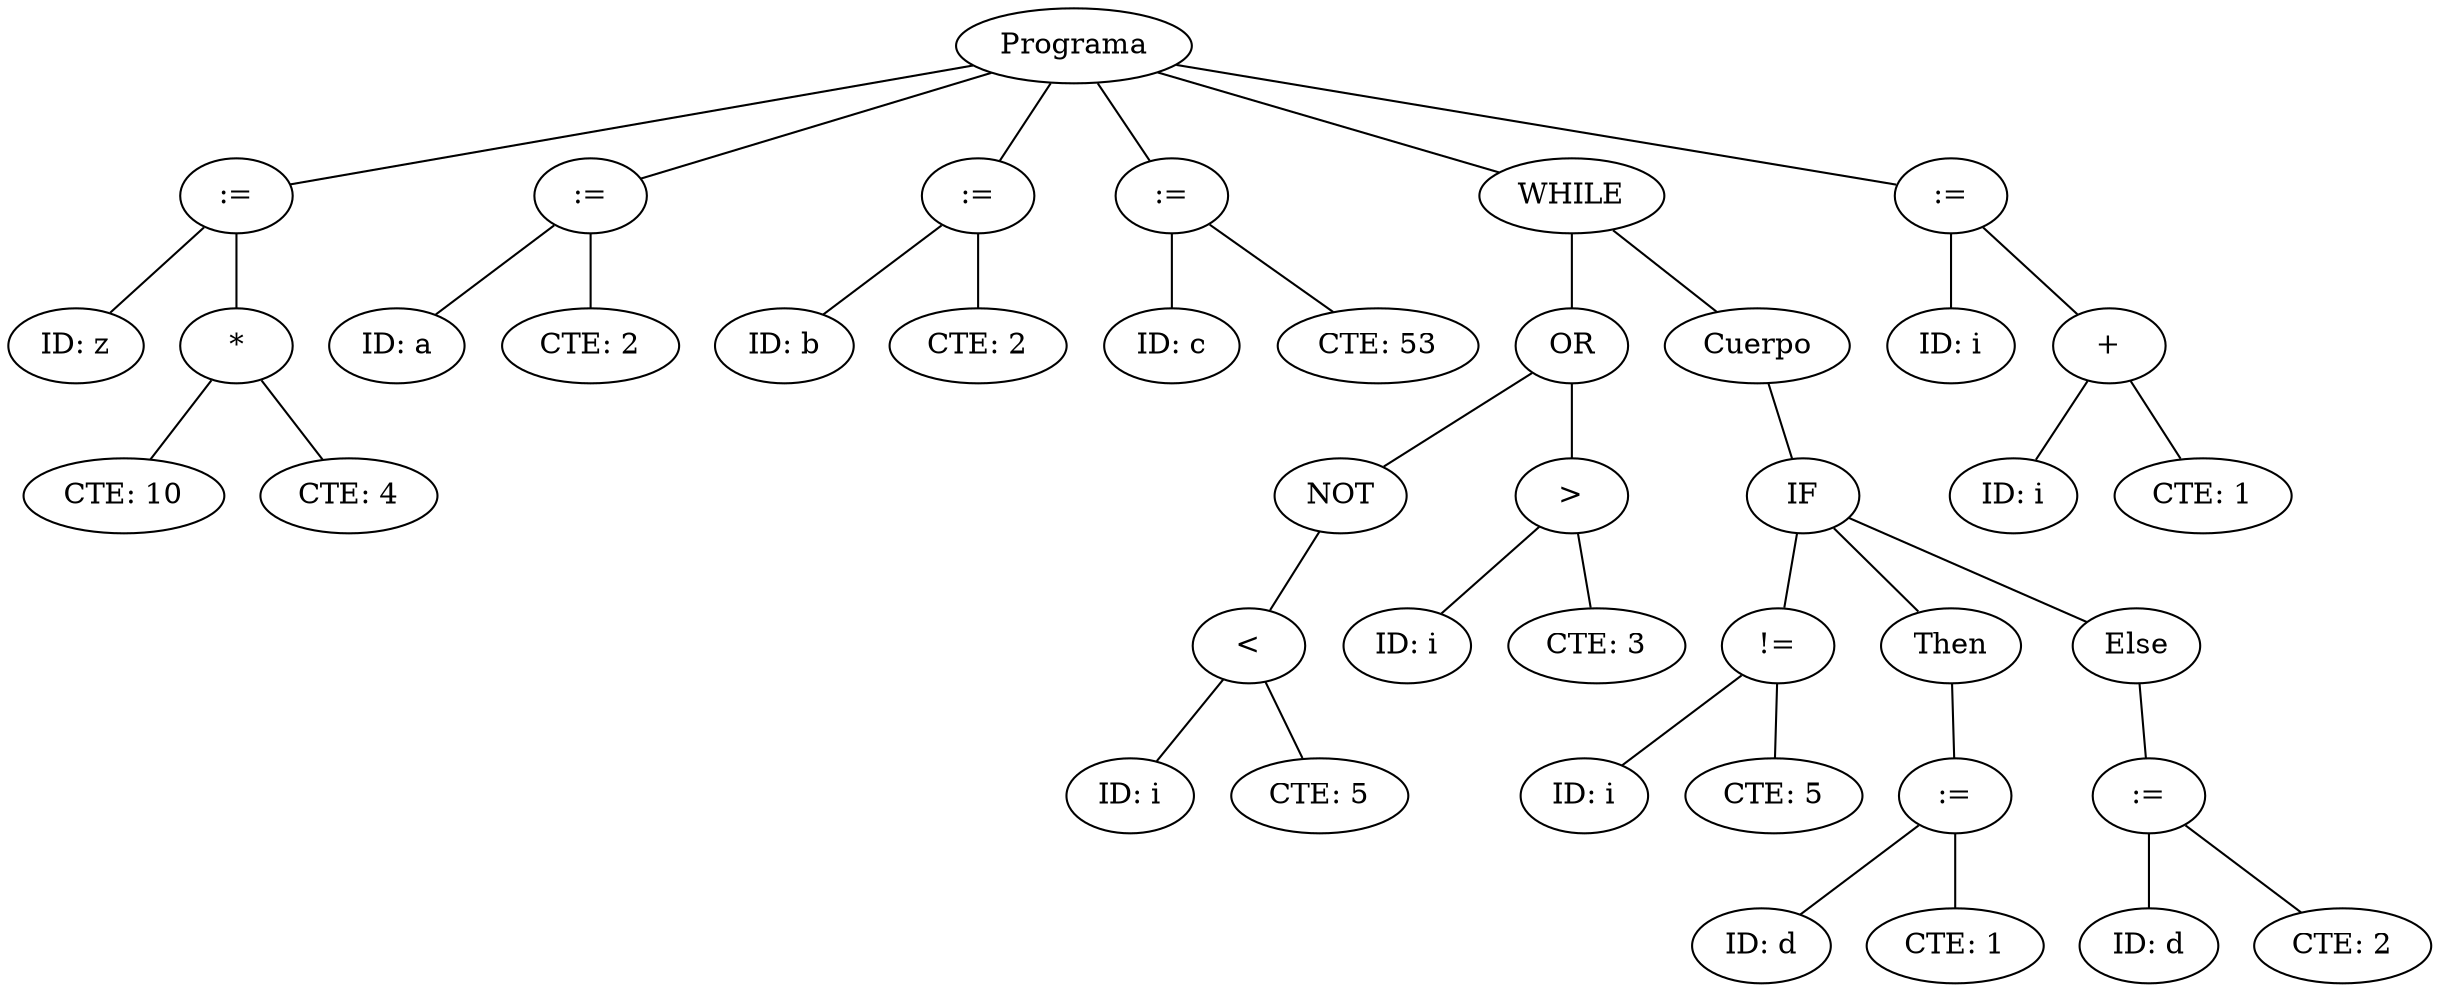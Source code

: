 graph G {nodo_programa [label="Programa"]
nodo_764977973 [label=":="]
nodo_programa -- nodo_764977973
nodo_885284298 [label="ID: z"]
nodo_764977973 -- nodo_885284298
nodo_1389133897 [label="*"]
nodo_764977973 -- nodo_1389133897
nodo_1534030866 [label="CTE: 10"]
nodo_1389133897 -- nodo_1534030866
nodo_664223387 [label="CTE: 4"]
nodo_1389133897 -- nodo_664223387
nodo_396873410 [label=":="]
nodo_programa -- nodo_396873410
nodo_1706234378 [label="ID: a"]
nodo_396873410 -- nodo_1706234378
nodo_1867750575 [label="CTE: 2"]
nodo_396873410 -- nodo_1867750575
nodo_2046562095 [label=":="]
nodo_programa -- nodo_2046562095
nodo_1342443276 [label="ID: b"]
nodo_2046562095 -- nodo_1342443276
nodo_769287236 [label="CTE: 2"]
nodo_2046562095 -- nodo_769287236
nodo_1587487668 [label=":="]
nodo_programa -- nodo_1587487668
nodo_1199823423 [label="ID: c"]
nodo_1587487668 -- nodo_1199823423
nodo_932172204 [label="CTE: 53"]
nodo_1587487668 -- nodo_932172204
nodo_1225358173 [label="WHILE"]
nodo_programa -- nodo_1225358173
nodo_1848402763 [label="OR"]
nodo_1225358173 -- nodo_1848402763
nodo_933699219 [label="NOT"]
nodo_1848402763 -- nodo_933699219
nodo_2121055098 [label="<"]
nodo_933699219 -- nodo_2121055098
nodo_2084435065 [label="ID: i"]
nodo_2121055098 -- nodo_2084435065
nodo_1896277646 [label="CTE: 5"]
nodo_2121055098 -- nodo_1896277646
nodo_2128227771 [label=">"]
nodo_1848402763 -- nodo_2128227771
nodo_1702297201 [label="ID: i"]
nodo_2128227771 -- nodo_1702297201
nodo_1996181658 [label="CTE: 3"]
nodo_2128227771 -- nodo_1996181658
nodo_806353501 [label="Cuerpo"]
nodo_1225358173 -- nodo_806353501
nodo_521645586 [label="IF"]
nodo_806353501 -- nodo_521645586
nodo_1296064247 [label="!="]
nodo_521645586 -- nodo_1296064247
nodo_1637070917 [label="ID: i"]
nodo_1296064247 -- nodo_1637070917
nodo_780237624 [label="CTE: 5"]
nodo_1296064247 -- nodo_780237624
nodo_205797316 [label="Then"]
nodo_521645586 -- nodo_205797316
nodo_1128032093 [label=":="]
nodo_205797316 -- nodo_1128032093
nodo_1066516207 [label="ID: d"]
nodo_1128032093 -- nodo_1066516207
nodo_443308702 [label="CTE: 1"]
nodo_1128032093 -- nodo_443308702
nodo_935044096 [label="Else"]
nodo_521645586 -- nodo_935044096
nodo_396180261 [label=":="]
nodo_935044096 -- nodo_396180261
nodo_625576447 [label="ID: d"]
nodo_396180261 -- nodo_625576447
nodo_1560911714 [label="CTE: 2"]
nodo_396180261 -- nodo_1560911714
nodo_939047783 [label=":="]
nodo_programa -- nodo_939047783
nodo_1237514926 [label="ID: i"]
nodo_939047783 -- nodo_1237514926
nodo_548246552 [label="+"]
nodo_939047783 -- nodo_548246552
nodo_835648992 [label="ID: i"]
nodo_548246552 -- nodo_835648992
nodo_1134517053 [label="CTE: 1"]
nodo_548246552 -- nodo_1134517053
}
